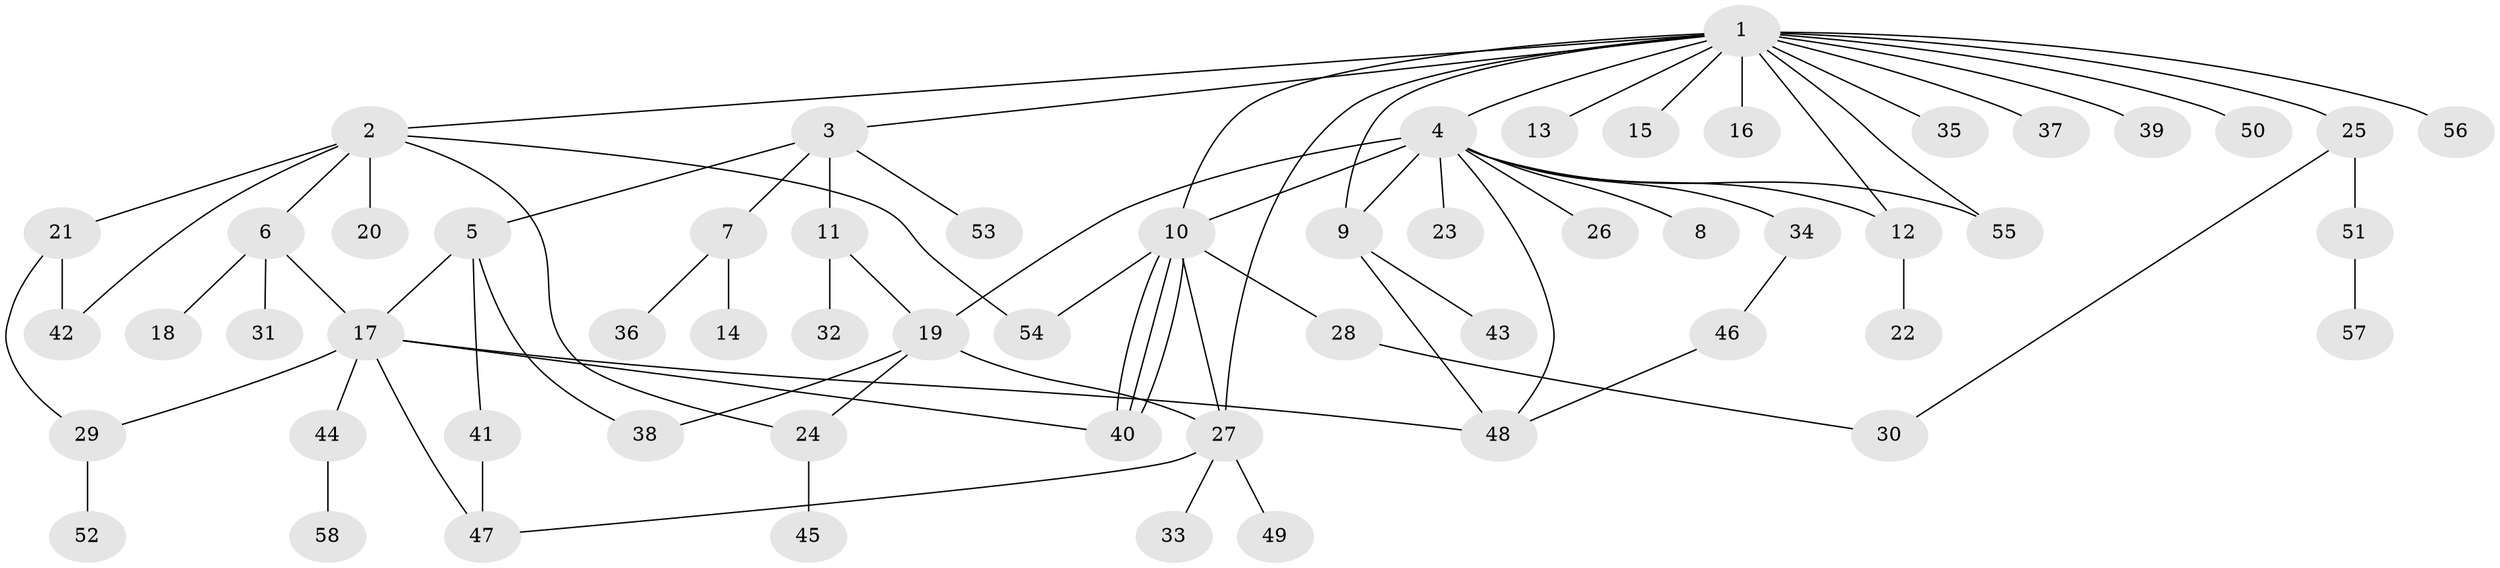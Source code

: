 // Generated by graph-tools (version 1.1) at 2025/01/03/09/25 03:01:53]
// undirected, 58 vertices, 79 edges
graph export_dot {
graph [start="1"]
  node [color=gray90,style=filled];
  1;
  2;
  3;
  4;
  5;
  6;
  7;
  8;
  9;
  10;
  11;
  12;
  13;
  14;
  15;
  16;
  17;
  18;
  19;
  20;
  21;
  22;
  23;
  24;
  25;
  26;
  27;
  28;
  29;
  30;
  31;
  32;
  33;
  34;
  35;
  36;
  37;
  38;
  39;
  40;
  41;
  42;
  43;
  44;
  45;
  46;
  47;
  48;
  49;
  50;
  51;
  52;
  53;
  54;
  55;
  56;
  57;
  58;
  1 -- 2;
  1 -- 3;
  1 -- 4;
  1 -- 9;
  1 -- 10;
  1 -- 12;
  1 -- 13;
  1 -- 15;
  1 -- 16;
  1 -- 25;
  1 -- 27;
  1 -- 35;
  1 -- 37;
  1 -- 39;
  1 -- 50;
  1 -- 55;
  1 -- 56;
  2 -- 6;
  2 -- 20;
  2 -- 21;
  2 -- 24;
  2 -- 42;
  2 -- 54;
  3 -- 5;
  3 -- 7;
  3 -- 11;
  3 -- 53;
  4 -- 8;
  4 -- 9;
  4 -- 10;
  4 -- 12;
  4 -- 19;
  4 -- 23;
  4 -- 26;
  4 -- 34;
  4 -- 48;
  4 -- 55;
  5 -- 17;
  5 -- 38;
  5 -- 41;
  6 -- 17;
  6 -- 18;
  6 -- 31;
  7 -- 14;
  7 -- 36;
  9 -- 43;
  9 -- 48;
  10 -- 27;
  10 -- 28;
  10 -- 40;
  10 -- 40;
  10 -- 40;
  10 -- 54;
  11 -- 19;
  11 -- 32;
  12 -- 22;
  17 -- 29;
  17 -- 40;
  17 -- 44;
  17 -- 47;
  17 -- 48;
  19 -- 24;
  19 -- 27;
  19 -- 38;
  21 -- 29;
  21 -- 42;
  24 -- 45;
  25 -- 30;
  25 -- 51;
  27 -- 33;
  27 -- 47;
  27 -- 49;
  28 -- 30;
  29 -- 52;
  34 -- 46;
  41 -- 47;
  44 -- 58;
  46 -- 48;
  51 -- 57;
}
